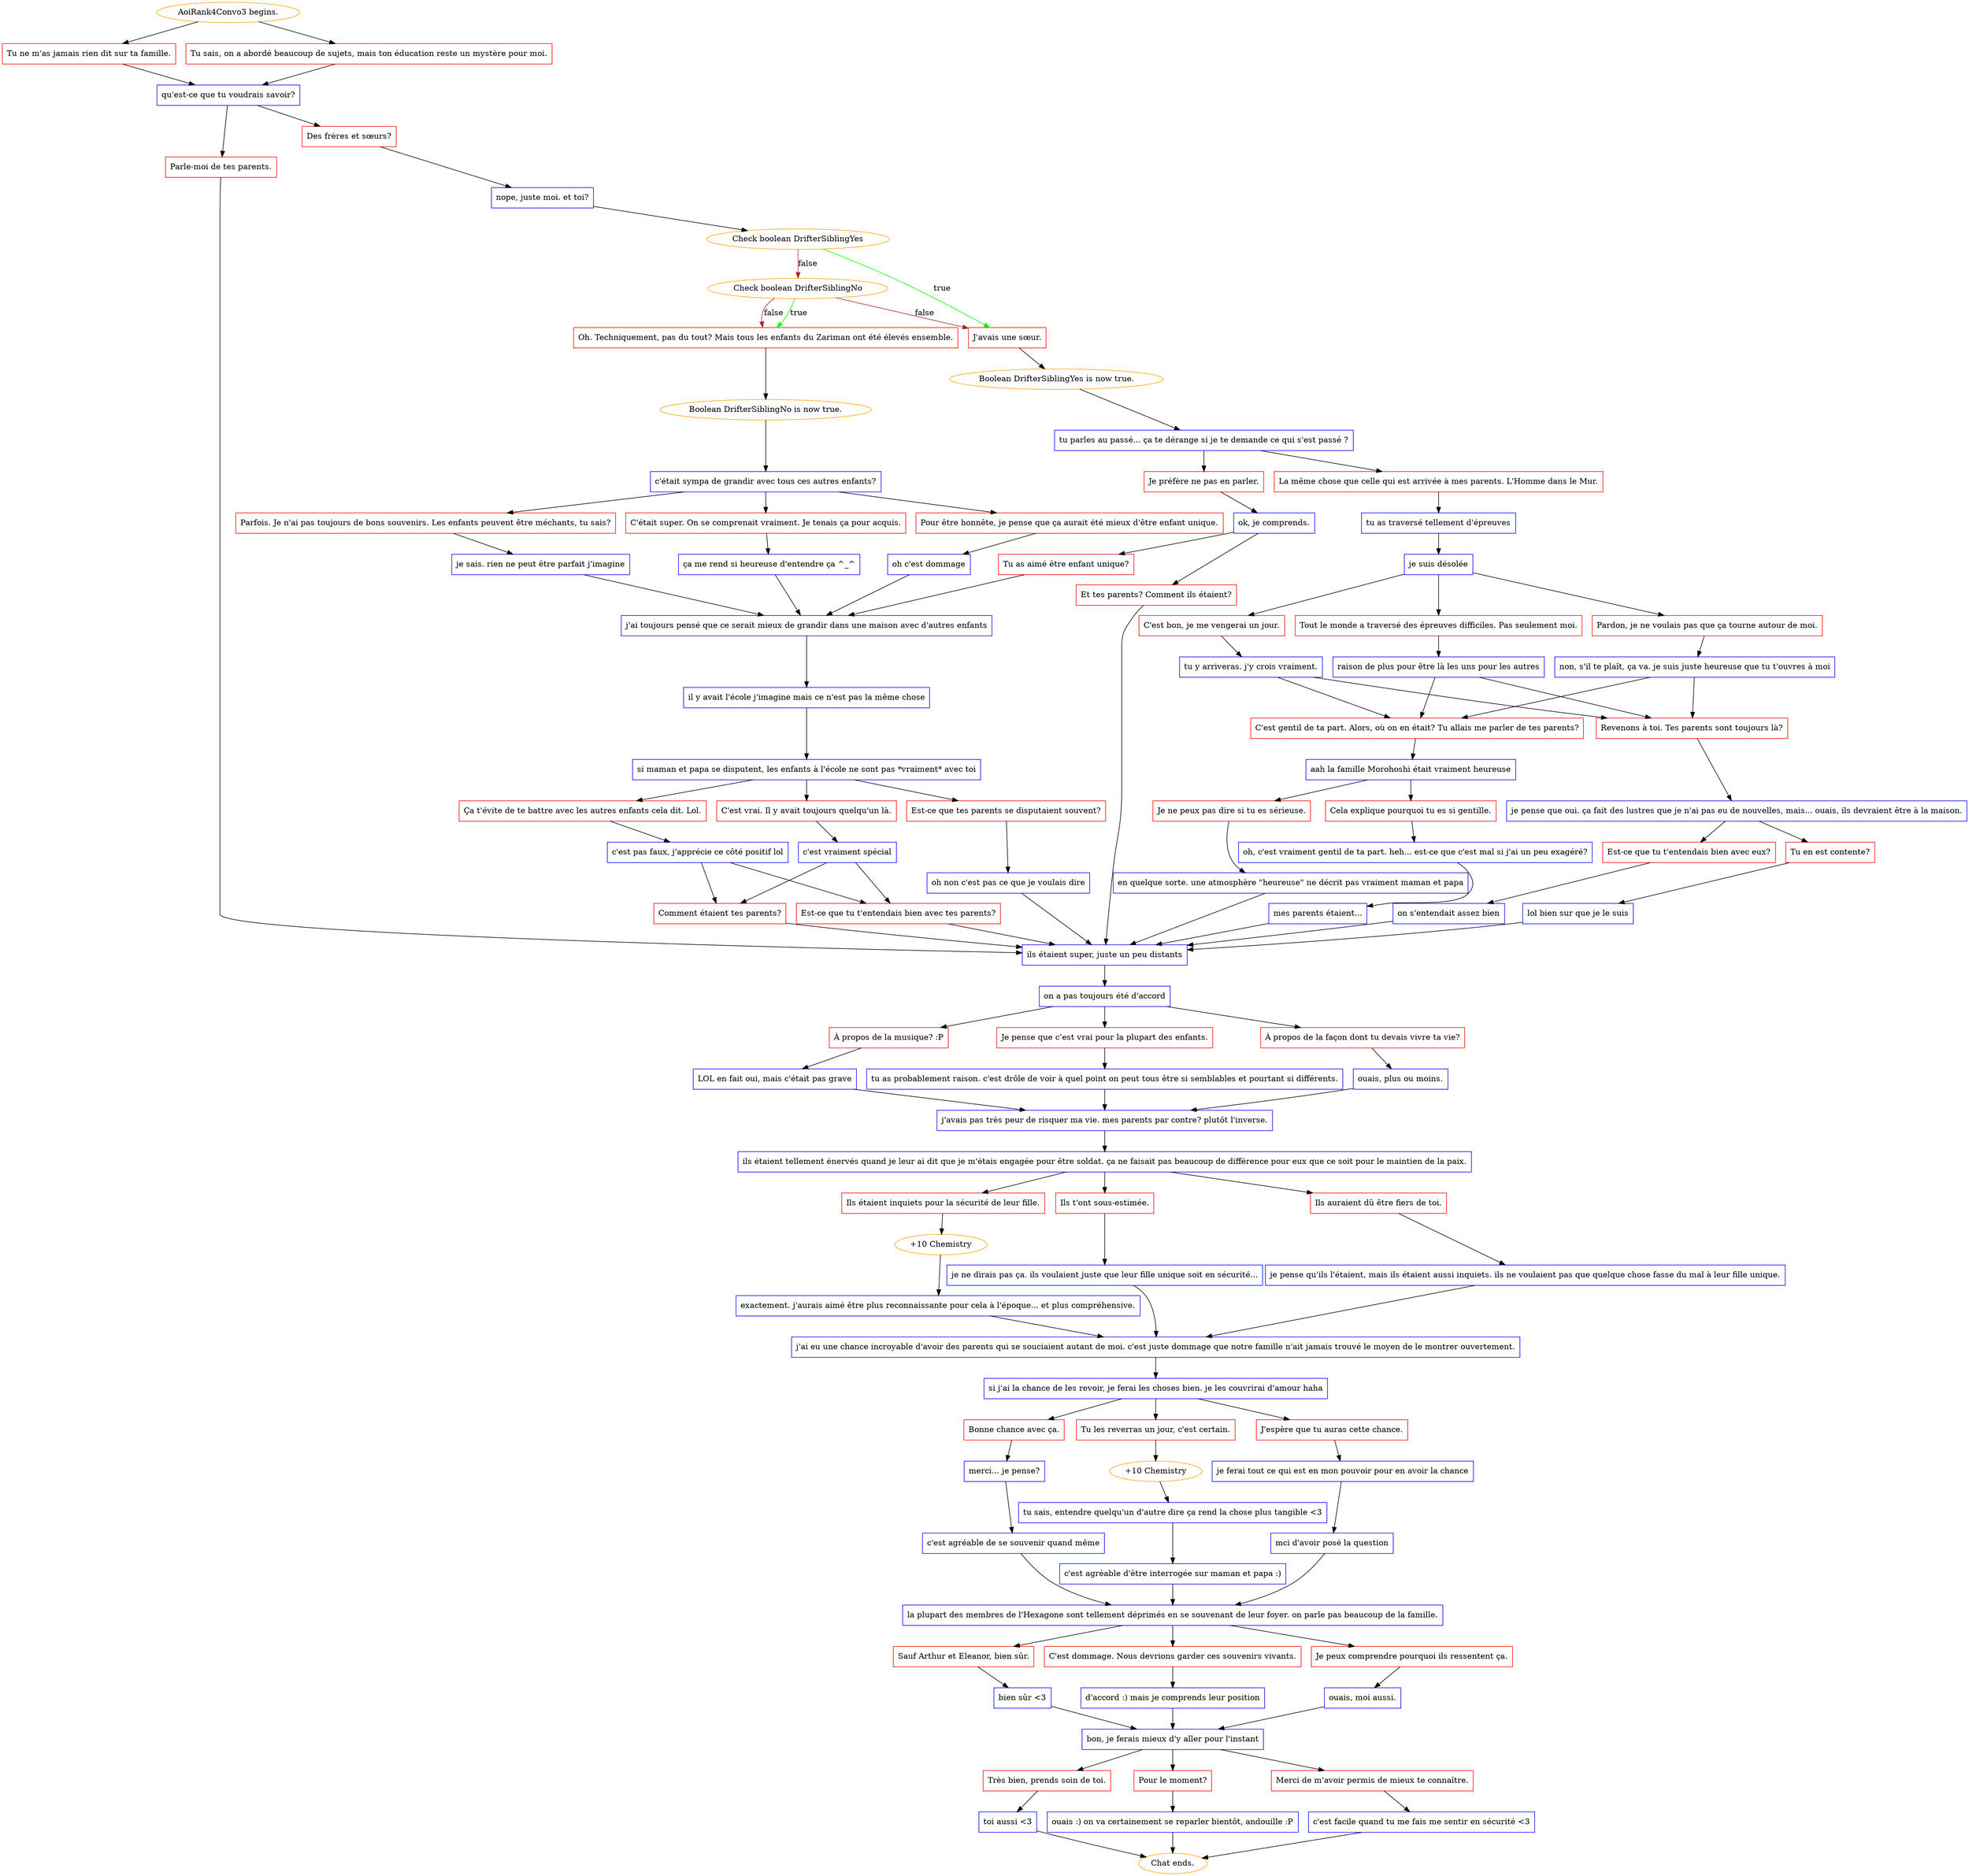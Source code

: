digraph {
	"AoiRank4Convo3 begins." [color=orange];
		"AoiRank4Convo3 begins." -> j750394735;
		"AoiRank4Convo3 begins." -> j2311872551;
	j750394735 [label="Tu ne m'as jamais rien dit sur ta famille.",shape=box,color=red];
		j750394735 -> j789440293;
	j2311872551 [label="Tu sais, on a abordé beaucoup de sujets, mais ton éducation reste un mystère pour moi.",shape=box,color=red];
		j2311872551 -> j789440293;
	j789440293 [label="qu'est-ce que tu voudrais savoir?",shape=box,color=blue];
		j789440293 -> j1548739023;
		j789440293 -> j2634668062;
	j1548739023 [label="Parle-moi de tes parents.",shape=box,color=red];
		j1548739023 -> j3407204252;
	j2634668062 [label="Des frères et sœurs?",shape=box,color=red];
		j2634668062 -> j2353160633;
	j3407204252 [label="ils étaient super, juste un peu distants",shape=box,color=blue];
		j3407204252 -> j296222322;
	j2353160633 [label="nope, juste moi. et toi?",shape=box,color=blue];
		j2353160633 -> j1687579898;
	j296222322 [label="on a pas toujours été d'accord",shape=box,color=blue];
		j296222322 -> j2515385842;
		j296222322 -> j4004874585;
		j296222322 -> j1306930180;
	j1687579898 [label="Check boolean DrifterSiblingYes",color=orange];
		j1687579898 -> j3465548215 [label=true,color=green];
		j1687579898 -> j2219238961 [label=false,color=brown];
	j2515385842 [label="À propos de la musique? :P",shape=box,color=red];
		j2515385842 -> j3329163993;
	j4004874585 [label="Je pense que c’est vrai pour la plupart des enfants.",shape=box,color=red];
		j4004874585 -> j1303510566;
	j1306930180 [label="À propos de la façon dont tu devais vivre ta vie?",shape=box,color=red];
		j1306930180 -> j805664977;
	j3465548215 [label="J'avais une sœur.",shape=box,color=red];
		j3465548215 -> j3936919403;
	j2219238961 [label="Check boolean DrifterSiblingNo",color=orange];
		j2219238961 -> j2839223857 [label=true,color=green];
		j2219238961 -> j3465548215 [label=false,color=brown];
		j2219238961 -> j2839223857 [label=false,color=brown];
	j3329163993 [label="LOL en fait oui, mais c'était pas grave",shape=box,color=blue];
		j3329163993 -> j3227098896;
	j1303510566 [label="tu as probablement raison. c'est drôle de voir à quel point on peut tous être si semblables et pourtant si différents.",shape=box,color=blue];
		j1303510566 -> j3227098896;
	j805664977 [label="ouais, plus ou moins.",shape=box,color=blue];
		j805664977 -> j3227098896;
	j3936919403 [label="Boolean DrifterSiblingYes is now true.",color=orange];
		j3936919403 -> j2901389744;
	j2839223857 [label="Oh. Techniquement, pas du tout? Mais tous les enfants du Zariman ont été élevés ensemble.",shape=box,color=red];
		j2839223857 -> j3905830726;
	j3227098896 [label="j'avais pas très peur de risquer ma vie. mes parents par contre? plutôt l'inverse.",shape=box,color=blue];
		j3227098896 -> j2333068517;
	j2901389744 [label="tu parles au passé... ça te dérange si je te demande ce qui s'est passé ?",shape=box,color=blue];
		j2901389744 -> j680131547;
		j2901389744 -> j581442600;
	j3905830726 [label="Boolean DrifterSiblingNo is now true.",color=orange];
		j3905830726 -> j175416023;
	j2333068517 [label="ils étaient tellement énervés quand je leur ai dit que je m'étais engagée pour être soldat. ça ne faisait pas beaucoup de différence pour eux que ce soit pour le maintien de la paix.",shape=box,color=blue];
		j2333068517 -> j3722428070;
		j2333068517 -> j2729123244;
		j2333068517 -> j1823298502;
	j680131547 [label="La même chose que celle qui est arrivée à mes parents. L'Homme dans le Mur.",shape=box,color=red];
		j680131547 -> j1453149744;
	j581442600 [label="Je préfère ne pas en parler.",shape=box,color=red];
		j581442600 -> j3352850490;
	j175416023 [label="c'était sympa de grandir avec tous ces autres enfants?",shape=box,color=blue];
		j175416023 -> j3662887279;
		j175416023 -> j303730957;
		j175416023 -> j2493469686;
	j3722428070 [label="Ils étaient inquiets pour la sécurité de leur fille.",shape=box,color=red];
		j3722428070 -> j3038734873;
	j2729123244 [label="Ils t'ont sous-estimée.",shape=box,color=red];
		j2729123244 -> j1568173438;
	j1823298502 [label="Ils auraient dû être fiers de toi.",shape=box,color=red];
		j1823298502 -> j1335347538;
	j1453149744 [label="tu as traversé tellement d'épreuves",shape=box,color=blue];
		j1453149744 -> j1787390809;
	j3352850490 [label="ok, je comprends.",shape=box,color=blue];
		j3352850490 -> j717533179;
		j3352850490 -> j1918575900;
	j3662887279 [label="Parfois. Je n'ai pas toujours de bons souvenirs. Les enfants peuvent être méchants, tu sais?",shape=box,color=red];
		j3662887279 -> j927635806;
	j303730957 [label="C'était super. On se comprenait vraiment. Je tenais ça pour acquis.",shape=box,color=red];
		j303730957 -> j3384959522;
	j2493469686 [label="Pour être honnête, je pense que ça aurait été mieux d'être enfant unique.",shape=box,color=red];
		j2493469686 -> j148741129;
	j3038734873 [label="+10 Chemistry",color=orange];
		j3038734873 -> j1789062225;
	j1568173438 [label="je ne dirais pas ça. ils voulaient juste que leur fille unique soit en sécurité...",shape=box,color=blue];
		j1568173438 -> j2952981218;
	j1335347538 [label="je pense qu'ils l'étaient, mais ils étaient aussi inquiets. ils ne voulaient pas que quelque chose fasse du mal à leur fille unique.",shape=box,color=blue];
		j1335347538 -> j2952981218;
	j1787390809 [label="je suis désolée",shape=box,color=blue];
		j1787390809 -> j145523093;
		j1787390809 -> j3023176866;
		j1787390809 -> j2717496345;
	j717533179 [label="Tu as aimé être enfant unique?",shape=box,color=red];
		j717533179 -> j2078580560;
	j1918575900 [label="Et tes parents? Comment ils étaient?",shape=box,color=red];
		j1918575900 -> j3407204252;
	j927635806 [label="je sais. rien ne peut être parfait j'imagine",shape=box,color=blue];
		j927635806 -> j2078580560;
	j3384959522 [label="ça me rend si heureuse d'entendre ça ^_^",shape=box,color=blue];
		j3384959522 -> j2078580560;
	j148741129 [label="oh c'est dommage",shape=box,color=blue];
		j148741129 -> j2078580560;
	j1789062225 [label="exactement. j'aurais aimé être plus reconnaissante pour cela à l'époque... et plus compréhensive.",shape=box,color=blue];
		j1789062225 -> j2952981218;
	j2952981218 [label="j'ai eu une chance incroyable d'avoir des parents qui se souciaient autant de moi. c'est juste dommage que notre famille n'ait jamais trouvé le moyen de le montrer ouvertement.",shape=box,color=blue];
		j2952981218 -> j2124191658;
	j145523093 [label="Pardon, je ne voulais pas que ça tourne autour de moi.",shape=box,color=red];
		j145523093 -> j1320099265;
	j3023176866 [label="C'est bon, je me vengerai un jour.",shape=box,color=red];
		j3023176866 -> j3050204273;
	j2717496345 [label="Tout le monde a traversé des épreuves difficiles. Pas seulement moi.",shape=box,color=red];
		j2717496345 -> j107320477;
	j2078580560 [label="j'ai toujours pensé que ce serait mieux de grandir dans une maison avec d'autres enfants",shape=box,color=blue];
		j2078580560 -> j2602170113;
	j2124191658 [label="si j'ai la chance de les revoir, je ferai les choses bien. je les couvrirai d'amour haha",shape=box,color=blue];
		j2124191658 -> j2077382962;
		j2124191658 -> j4148921729;
		j2124191658 -> j1249519931;
	j1320099265 [label="non, s'il te plaît, ça va. je suis juste heureuse que tu t'ouvres à moi",shape=box,color=blue];
		j1320099265 -> j2214893974;
		j1320099265 -> j2056846074;
	j3050204273 [label="tu y arriveras. j'y crois vraiment.",shape=box,color=blue];
		j3050204273 -> j2214893974;
		j3050204273 -> j2056846074;
	j107320477 [label="raison de plus pour être là les uns pour les autres",shape=box,color=blue];
		j107320477 -> j2214893974;
		j107320477 -> j2056846074;
	j2602170113 [label="il y avait l'école j'imagine mais ce n'est pas la même chose",shape=box,color=blue];
		j2602170113 -> j579343609;
	j2077382962 [label="Bonne chance avec ça.",shape=box,color=red];
		j2077382962 -> j4227017850;
	j4148921729 [label="Tu les reverras un jour, c'est certain.",shape=box,color=red];
		j4148921729 -> j1777977651;
	j1249519931 [label="J'espère que tu auras cette chance.",shape=box,color=red];
		j1249519931 -> j4035688871;
	j2214893974 [label="Revenons à toi. Tes parents sont toujours là?",shape=box,color=red];
		j2214893974 -> j4173915747;
	j2056846074 [label="C'est gentil de ta part. Alors, où on en était? Tu allais me parler de tes parents?",shape=box,color=red];
		j2056846074 -> j940500685;
	j579343609 [label="si maman et papa se disputent, les enfants à l'école ne sont pas *vraiment* avec toi",shape=box,color=blue];
		j579343609 -> j307823167;
		j579343609 -> j873171546;
		j579343609 -> j3480526;
	j4227017850 [label="merci... je pense?",shape=box,color=blue];
		j4227017850 -> j2385069523;
	j1777977651 [label="+10 Chemistry",color=orange];
		j1777977651 -> j3395249443;
	j4035688871 [label="je ferai tout ce qui est en mon pouvoir pour en avoir la chance",shape=box,color=blue];
		j4035688871 -> j2082985763;
	j4173915747 [label="je pense que oui. ça fait des lustres que je n'ai pas eu de nouvelles, mais... ouais, ils devraient être à la maison.",shape=box,color=blue];
		j4173915747 -> j3189359978;
		j4173915747 -> j1187013614;
	j940500685 [label="aah la famille Morohoshi était vraiment heureuse",shape=box,color=blue];
		j940500685 -> j3481636884;
		j940500685 -> j1098488085;
	j307823167 [label="Ça t'évite de te battre avec les autres enfants cela dit. Lol.",shape=box,color=red];
		j307823167 -> j2778994261;
	j873171546 [label="Est-ce que tes parents se disputaient souvent?",shape=box,color=red];
		j873171546 -> j131508293;
	j3480526 [label="C'est vrai. Il y avait toujours quelqu'un là.",shape=box,color=red];
		j3480526 -> j824021371;
	j2385069523 [label="c'est agréable de se souvenir quand même",shape=box,color=blue];
		j2385069523 -> j3788225602;
	j3395249443 [label="tu sais, entendre quelqu'un d'autre dire ça rend la chose plus tangible <3",shape=box,color=blue];
		j3395249443 -> j1525590789;
	j2082985763 [label="mci d'avoir posé la question",shape=box,color=blue];
		j2082985763 -> j3788225602;
	j3189359978 [label="Tu en est contente?",shape=box,color=red];
		j3189359978 -> j2434227835;
	j1187013614 [label="Est-ce que tu t'entendais bien avec eux?",shape=box,color=red];
		j1187013614 -> j3062083830;
	j3481636884 [label="Je ne peux pas dire si tu es sérieuse.",shape=box,color=red];
		j3481636884 -> j2176327552;
	j1098488085 [label="Cela explique pourquoi tu es si gentille.",shape=box,color=red];
		j1098488085 -> j1654286700;
	j2778994261 [label="c'est pas faux, j'apprécie ce côté positif lol",shape=box,color=blue];
		j2778994261 -> j3891893906;
		j2778994261 -> j1980429503;
	j131508293 [label="oh non c'est pas ce que je voulais dire",shape=box,color=blue];
		j131508293 -> j3407204252;
	j824021371 [label="c'est vraiment spécial",shape=box,color=blue];
		j824021371 -> j1980429503;
		j824021371 -> j3891893906;
	j3788225602 [label="la plupart des membres de l'Hexagone sont tellement déprimés en se souvenant de leur foyer. on parle pas beaucoup de la famille.",shape=box,color=blue];
		j3788225602 -> j275905792;
		j3788225602 -> j67274376;
		j3788225602 -> j3765691695;
	j1525590789 [label="c'est agréable d'être interrogée sur maman et papa :)",shape=box,color=blue];
		j1525590789 -> j3788225602;
	j2434227835 [label="lol bien sur que je le suis",shape=box,color=blue];
		j2434227835 -> j3407204252;
	j3062083830 [label="on s'entendait assez bien",shape=box,color=blue];
		j3062083830 -> j3407204252;
	j2176327552 [label="en quelque sorte. une atmosphère \"heureuse\" ne décrit pas vraiment maman et papa",shape=box,color=blue];
		j2176327552 -> j3407204252;
	j1654286700 [label="oh, c'est vraiment gentil de ta part. heh... est-ce que c'est mal si j'ai un peu exagéré?",shape=box,color=blue];
		j1654286700 -> j462877204;
	j3891893906 [label="Est-ce que tu t'entendais bien avec tes parents?",shape=box,color=red];
		j3891893906 -> j3407204252;
	j1980429503 [label="Comment étaient tes parents?",shape=box,color=red];
		j1980429503 -> j3407204252;
	j275905792 [label="Sauf Arthur et Eleanor, bien sûr.",shape=box,color=red];
		j275905792 -> j2647035516;
	j67274376 [label="C'est dommage. Nous devrions garder ces souvenirs vivants.",shape=box,color=red];
		j67274376 -> j1261401986;
	j3765691695 [label="Je peux comprendre pourquoi ils ressentent ça.",shape=box,color=red];
		j3765691695 -> j738779578;
	j462877204 [label="mes parents étaient...",shape=box,color=blue];
		j462877204 -> j3407204252;
	j2647035516 [label="bien sûr <3",shape=box,color=blue];
		j2647035516 -> j4118737290;
	j1261401986 [label="d'accord :) mais je comprends leur position",shape=box,color=blue];
		j1261401986 -> j4118737290;
	j738779578 [label="ouais, moi aussi.",shape=box,color=blue];
		j738779578 -> j4118737290;
	j4118737290 [label="bon, je ferais mieux d'y aller pour l'instant",shape=box,color=blue];
		j4118737290 -> j43839311;
		j4118737290 -> j3287544726;
		j4118737290 -> j91248275;
	j43839311 [label="Très bien, prends soin de toi.",shape=box,color=red];
		j43839311 -> j2899267265;
	j3287544726 [label="Pour le moment?",shape=box,color=red];
		j3287544726 -> j2667079405;
	j91248275 [label="Merci de m'avoir permis de mieux te connaître.",shape=box,color=red];
		j91248275 -> j4100447490;
	j2899267265 [label="toi aussi <3",shape=box,color=blue];
		j2899267265 -> "Chat ends.";
	j2667079405 [label="ouais :) on va certainement se reparler bientôt, andouille :P",shape=box,color=blue];
		j2667079405 -> "Chat ends.";
	j4100447490 [label="c'est facile quand tu me fais me sentir en sécurité <3",shape=box,color=blue];
		j4100447490 -> "Chat ends.";
	"Chat ends." [color=orange];
}